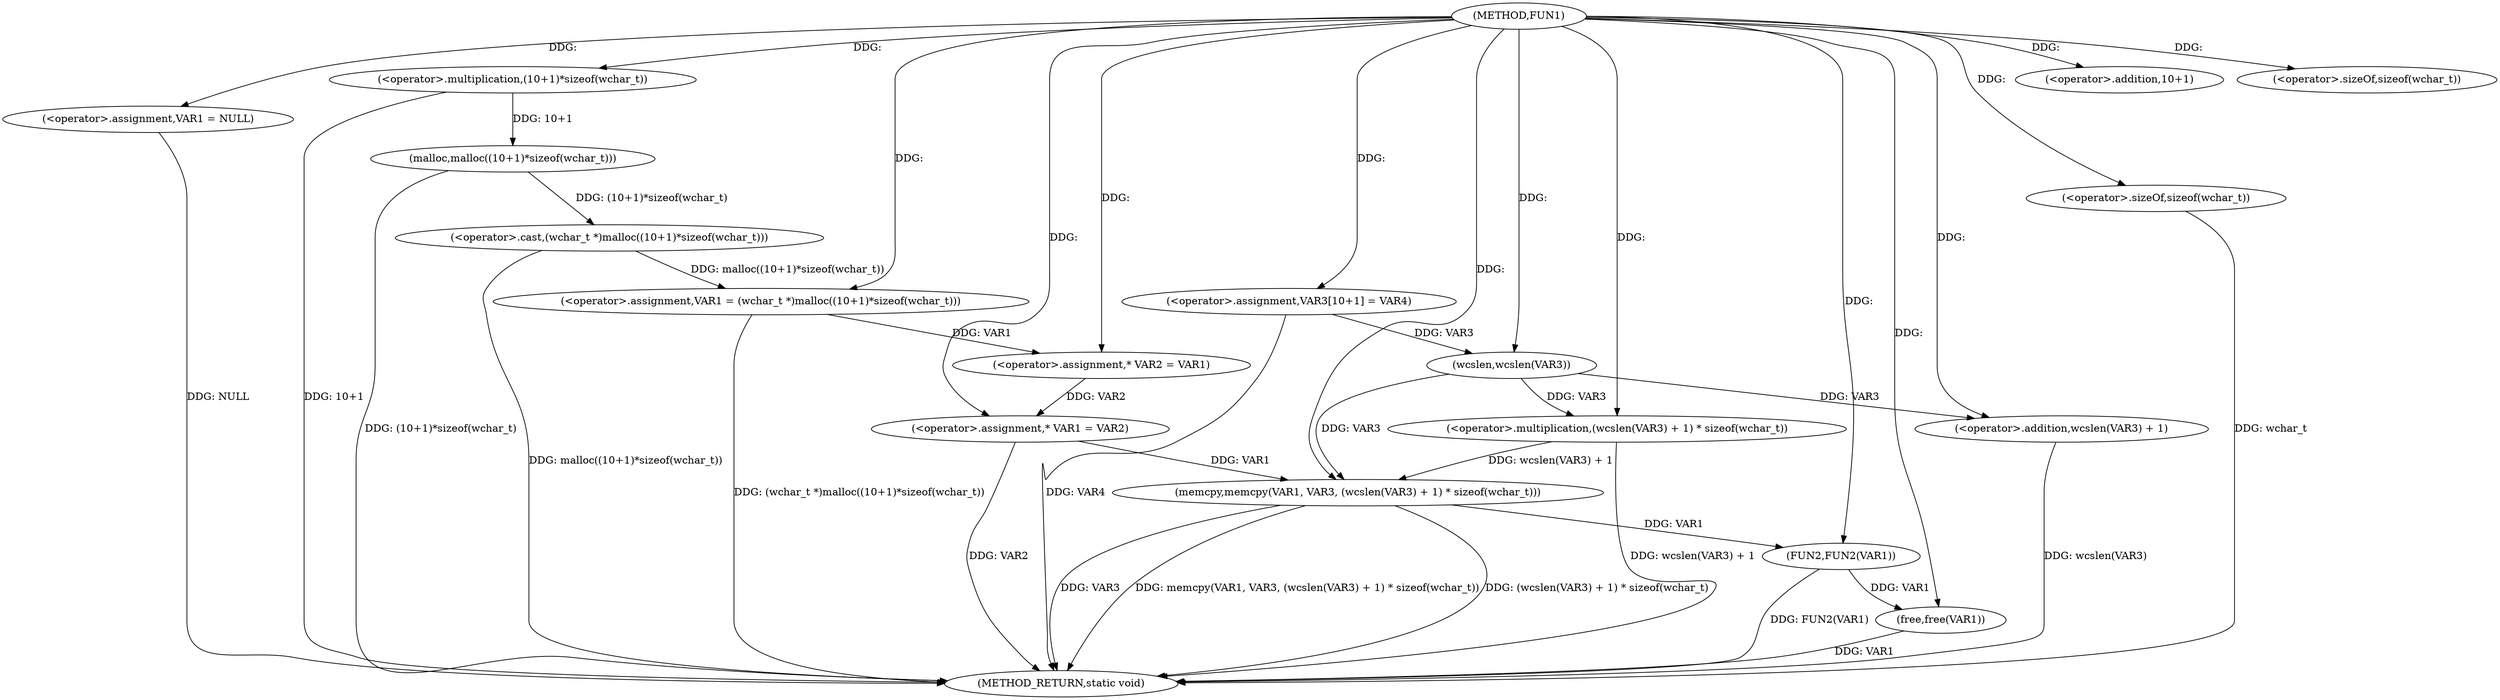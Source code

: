digraph FUN1 {  
"1000100" [label = "(METHOD,FUN1)" ]
"1000145" [label = "(METHOD_RETURN,static void)" ]
"1000103" [label = "(<operator>.assignment,VAR1 = NULL)" ]
"1000106" [label = "(<operator>.assignment,VAR1 = (wchar_t *)malloc((10+1)*sizeof(wchar_t)))" ]
"1000108" [label = "(<operator>.cast,(wchar_t *)malloc((10+1)*sizeof(wchar_t)))" ]
"1000110" [label = "(malloc,malloc((10+1)*sizeof(wchar_t)))" ]
"1000111" [label = "(<operator>.multiplication,(10+1)*sizeof(wchar_t))" ]
"1000112" [label = "(<operator>.addition,10+1)" ]
"1000115" [label = "(<operator>.sizeOf,sizeof(wchar_t))" ]
"1000119" [label = "(<operator>.assignment,* VAR2 = VAR1)" ]
"1000123" [label = "(<operator>.assignment,* VAR1 = VAR2)" ]
"1000128" [label = "(<operator>.assignment,VAR3[10+1] = VAR4)" ]
"1000131" [label = "(memcpy,memcpy(VAR1, VAR3, (wcslen(VAR3) + 1) * sizeof(wchar_t)))" ]
"1000134" [label = "(<operator>.multiplication,(wcslen(VAR3) + 1) * sizeof(wchar_t))" ]
"1000135" [label = "(<operator>.addition,wcslen(VAR3) + 1)" ]
"1000136" [label = "(wcslen,wcslen(VAR3))" ]
"1000139" [label = "(<operator>.sizeOf,sizeof(wchar_t))" ]
"1000141" [label = "(FUN2,FUN2(VAR1))" ]
"1000143" [label = "(free,free(VAR1))" ]
  "1000128" -> "1000145"  [ label = "DDG: VAR4"] 
  "1000123" -> "1000145"  [ label = "DDG: VAR2"] 
  "1000106" -> "1000145"  [ label = "DDG: (wchar_t *)malloc((10+1)*sizeof(wchar_t))"] 
  "1000103" -> "1000145"  [ label = "DDG: NULL"] 
  "1000139" -> "1000145"  [ label = "DDG: wchar_t"] 
  "1000110" -> "1000145"  [ label = "DDG: (10+1)*sizeof(wchar_t)"] 
  "1000131" -> "1000145"  [ label = "DDG: memcpy(VAR1, VAR3, (wcslen(VAR3) + 1) * sizeof(wchar_t))"] 
  "1000141" -> "1000145"  [ label = "DDG: FUN2(VAR1)"] 
  "1000143" -> "1000145"  [ label = "DDG: VAR1"] 
  "1000131" -> "1000145"  [ label = "DDG: (wcslen(VAR3) + 1) * sizeof(wchar_t)"] 
  "1000131" -> "1000145"  [ label = "DDG: VAR3"] 
  "1000111" -> "1000145"  [ label = "DDG: 10+1"] 
  "1000134" -> "1000145"  [ label = "DDG: wcslen(VAR3) + 1"] 
  "1000108" -> "1000145"  [ label = "DDG: malloc((10+1)*sizeof(wchar_t))"] 
  "1000135" -> "1000145"  [ label = "DDG: wcslen(VAR3)"] 
  "1000100" -> "1000103"  [ label = "DDG: "] 
  "1000108" -> "1000106"  [ label = "DDG: malloc((10+1)*sizeof(wchar_t))"] 
  "1000100" -> "1000106"  [ label = "DDG: "] 
  "1000110" -> "1000108"  [ label = "DDG: (10+1)*sizeof(wchar_t)"] 
  "1000111" -> "1000110"  [ label = "DDG: 10+1"] 
  "1000100" -> "1000111"  [ label = "DDG: "] 
  "1000100" -> "1000112"  [ label = "DDG: "] 
  "1000100" -> "1000115"  [ label = "DDG: "] 
  "1000106" -> "1000119"  [ label = "DDG: VAR1"] 
  "1000100" -> "1000119"  [ label = "DDG: "] 
  "1000119" -> "1000123"  [ label = "DDG: VAR2"] 
  "1000100" -> "1000123"  [ label = "DDG: "] 
  "1000100" -> "1000128"  [ label = "DDG: "] 
  "1000123" -> "1000131"  [ label = "DDG: VAR1"] 
  "1000100" -> "1000131"  [ label = "DDG: "] 
  "1000136" -> "1000131"  [ label = "DDG: VAR3"] 
  "1000134" -> "1000131"  [ label = "DDG: wcslen(VAR3) + 1"] 
  "1000136" -> "1000134"  [ label = "DDG: VAR3"] 
  "1000100" -> "1000134"  [ label = "DDG: "] 
  "1000136" -> "1000135"  [ label = "DDG: VAR3"] 
  "1000128" -> "1000136"  [ label = "DDG: VAR3"] 
  "1000100" -> "1000136"  [ label = "DDG: "] 
  "1000100" -> "1000135"  [ label = "DDG: "] 
  "1000100" -> "1000139"  [ label = "DDG: "] 
  "1000131" -> "1000141"  [ label = "DDG: VAR1"] 
  "1000100" -> "1000141"  [ label = "DDG: "] 
  "1000141" -> "1000143"  [ label = "DDG: VAR1"] 
  "1000100" -> "1000143"  [ label = "DDG: "] 
}
